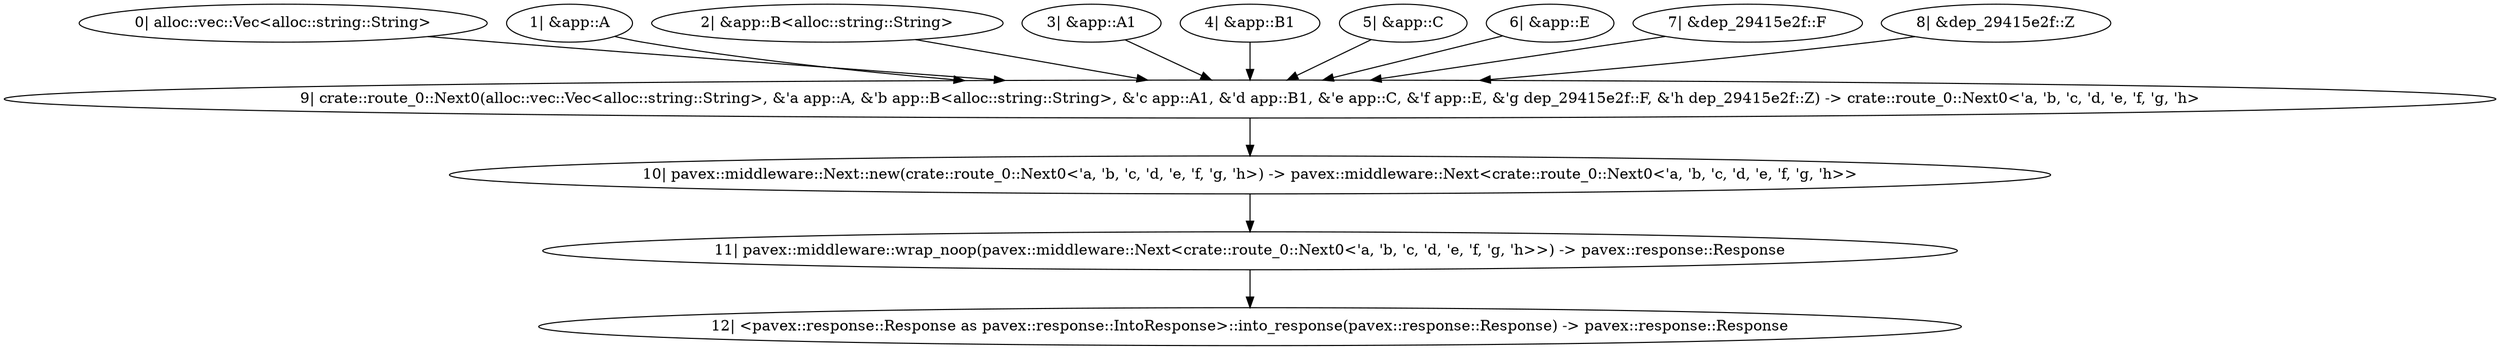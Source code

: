 digraph "GET / - 0" {
    0 [ label = "0| alloc::vec::Vec<alloc::string::String>"]
    1 [ label = "1| &app::A"]
    2 [ label = "2| &app::B<alloc::string::String>"]
    3 [ label = "3| &app::A1"]
    4 [ label = "4| &app::B1"]
    5 [ label = "5| &app::C"]
    6 [ label = "6| &app::E"]
    7 [ label = "7| &dep_29415e2f::F"]
    8 [ label = "8| &dep_29415e2f::Z"]
    9 [ label = "9| crate::route_0::Next0(alloc::vec::Vec<alloc::string::String>, &'a app::A, &'b app::B<alloc::string::String>, &'c app::A1, &'d app::B1, &'e app::C, &'f app::E, &'g dep_29415e2f::F, &'h dep_29415e2f::Z) -> crate::route_0::Next0<'a, 'b, 'c, 'd, 'e, 'f, 'g, 'h>"]
    10 [ label = "10| pavex::middleware::Next::new(crate::route_0::Next0<'a, 'b, 'c, 'd, 'e, 'f, 'g, 'h>) -> pavex::middleware::Next<crate::route_0::Next0<'a, 'b, 'c, 'd, 'e, 'f, 'g, 'h>>"]
    11 [ label = "11| pavex::middleware::wrap_noop(pavex::middleware::Next<crate::route_0::Next0<'a, 'b, 'c, 'd, 'e, 'f, 'g, 'h>>) -> pavex::response::Response"]
    12 [ label = "12| <pavex::response::Response as pavex::response::IntoResponse>::into_response(pavex::response::Response) -> pavex::response::Response"]
    10 -> 11 [ ]
    9 -> 10 [ ]
    8 -> 9 [ ]
    7 -> 9 [ ]
    6 -> 9 [ ]
    5 -> 9 [ ]
    4 -> 9 [ ]
    3 -> 9 [ ]
    2 -> 9 [ ]
    0 -> 9 [ ]
    11 -> 12 [ ]
    1 -> 9 [ ]
}
digraph "GET / - 1" {
    0 [ label = "0| alloc::vec::Vec<alloc::string::String>"]
    1 [ label = "1| &app::A"]
    2 [ label = "2| &app::B<alloc::string::String>"]
    3 [ label = "3| &app::A1"]
    4 [ label = "4| &app::B1"]
    5 [ label = "5| &app::C"]
    6 [ label = "6| &app::E"]
    7 [ label = "7| &dep_29415e2f::F"]
    8 [ label = "8| &dep_29415e2f::Z"]
    9 [ label = "9| app::handler(&app::A, &app::B<alloc::string::String>, &app::A1, &app::B1, &app::C, alloc::vec::Vec<alloc::string::String>, &app::E, &dep_29415e2f::F, &dep_29415e2f::Z) -> pavex::response::Response"]
    10 [ label = "10| <pavex::response::Response as pavex::response::IntoResponse>::into_response(pavex::response::Response) -> pavex::response::Response"]
    8 -> 9 [ ]
    7 -> 9 [ ]
    0 -> 9 [ ]
    6 -> 9 [ ]
    5 -> 9 [ ]
    4 -> 9 [ ]
    3 -> 9 [ ]
    2 -> 9 [ ]
    9 -> 10 [ ]
    1 -> 9 [ ]
}
digraph "* * - 0" {
    0 [ label = "0| &pavex::router::AllowedMethods"]
    1 [ label = "1| crate::route_1::Next0(&'a pavex::router::AllowedMethods) -> crate::route_1::Next0<'a>"]
    2 [ label = "2| pavex::middleware::Next::new(crate::route_1::Next0<'a>) -> pavex::middleware::Next<crate::route_1::Next0<'a>>"]
    3 [ label = "3| pavex::middleware::wrap_noop(pavex::middleware::Next<crate::route_1::Next0<'a>>) -> pavex::response::Response"]
    4 [ label = "4| <pavex::response::Response as pavex::response::IntoResponse>::into_response(pavex::response::Response) -> pavex::response::Response"]
    2 -> 3 [ ]
    1 -> 2 [ ]
    3 -> 4 [ ]
    0 -> 1 [ ]
}
digraph "* * - 1" {
    0 [ label = "0| &pavex::router::AllowedMethods"]
    1 [ label = "1| pavex::router::default_fallback(&pavex::router::AllowedMethods) -> pavex::response::Response"]
    2 [ label = "2| <pavex::response::Response as pavex::response::IntoResponse>::into_response(pavex::response::Response) -> pavex::response::Response"]
    1 -> 2 [ ]
    0 -> 1 [ ]
}
digraph app_state {
    0 [ label = "0| dep_29415e2f::Z"]
    1 [ label = "1| alloc::vec::Vec<alloc::string::String>"]
    2 [ label = "2| dep_29415e2f::F"]
    3 [ label = "3| app::E"]
    4 [ label = "4| app::C"]
    5 [ label = "5| app::B1"]
    6 [ label = "6| app::B<alloc::string::String>"]
    7 [ label = "7| app::A1"]
    8 [ label = "8| app::A"]
    9 [ label = "9| crate::ApplicationState(app::A, app::A1, app::B<alloc::string::String>, app::B1, app::C, app::E, dep_29415e2f::F, alloc::vec::Vec<alloc::string::String>, dep_29415e2f::Z) -> crate::ApplicationState"]
    0 -> 9 [ ]
    1 -> 9 [ ]
    2 -> 9 [ ]
    3 -> 9 [ ]
    4 -> 9 [ ]
    5 -> 9 [ ]
    6 -> 9 [ ]
    7 -> 9 [ ]
    8 -> 9 [ ]
}